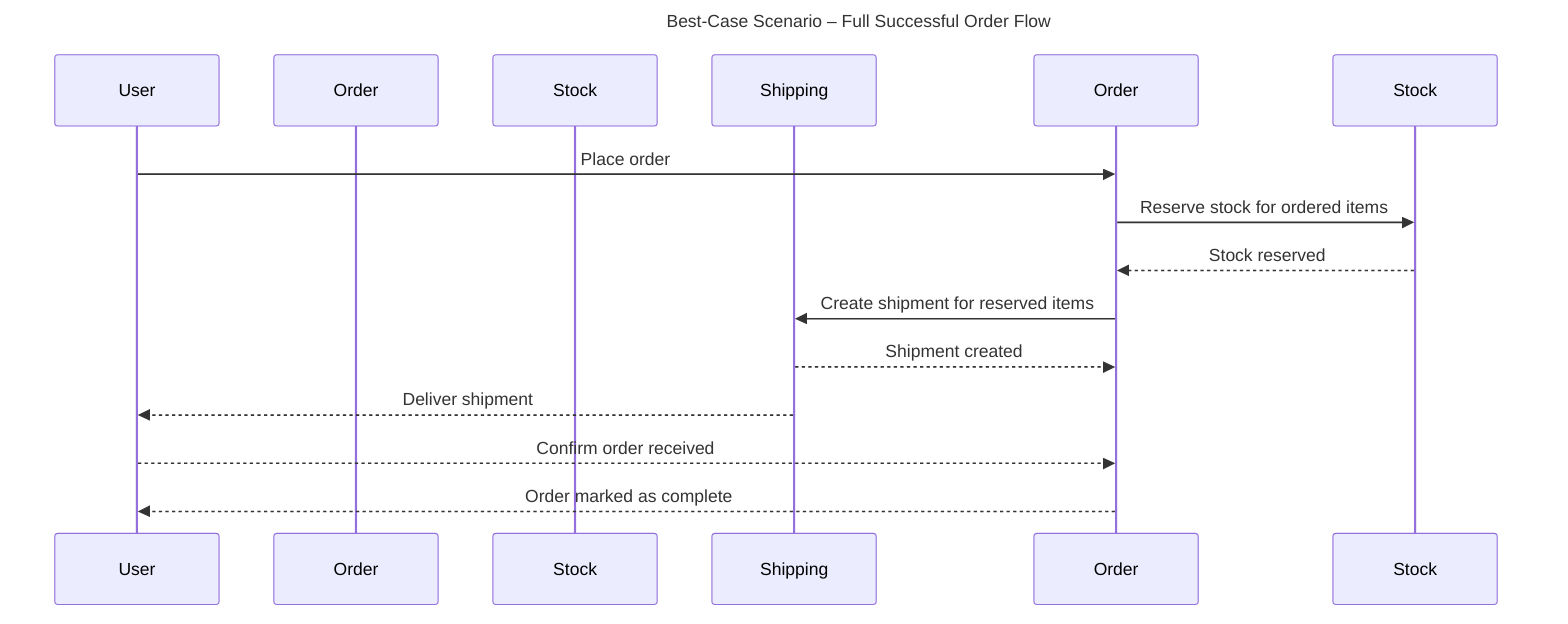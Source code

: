 sequenceDiagram
    title Best-Case Scenario – Full Successful Order Flow

    participant User
    participant OrderService as Order
    participant Inventory as Stock
    participant Shipping as Shipping

    User->>Order: Place order
    Order->>Stock: Reserve stock for ordered items
    Stock-->>Order: Stock reserved

    Order->>Shipping: Create shipment for reserved items
    Shipping-->>Order: Shipment created

    Shipping-->>User: Deliver shipment
    User-->>Order: Confirm order received

    Order-->>User: Order marked as complete